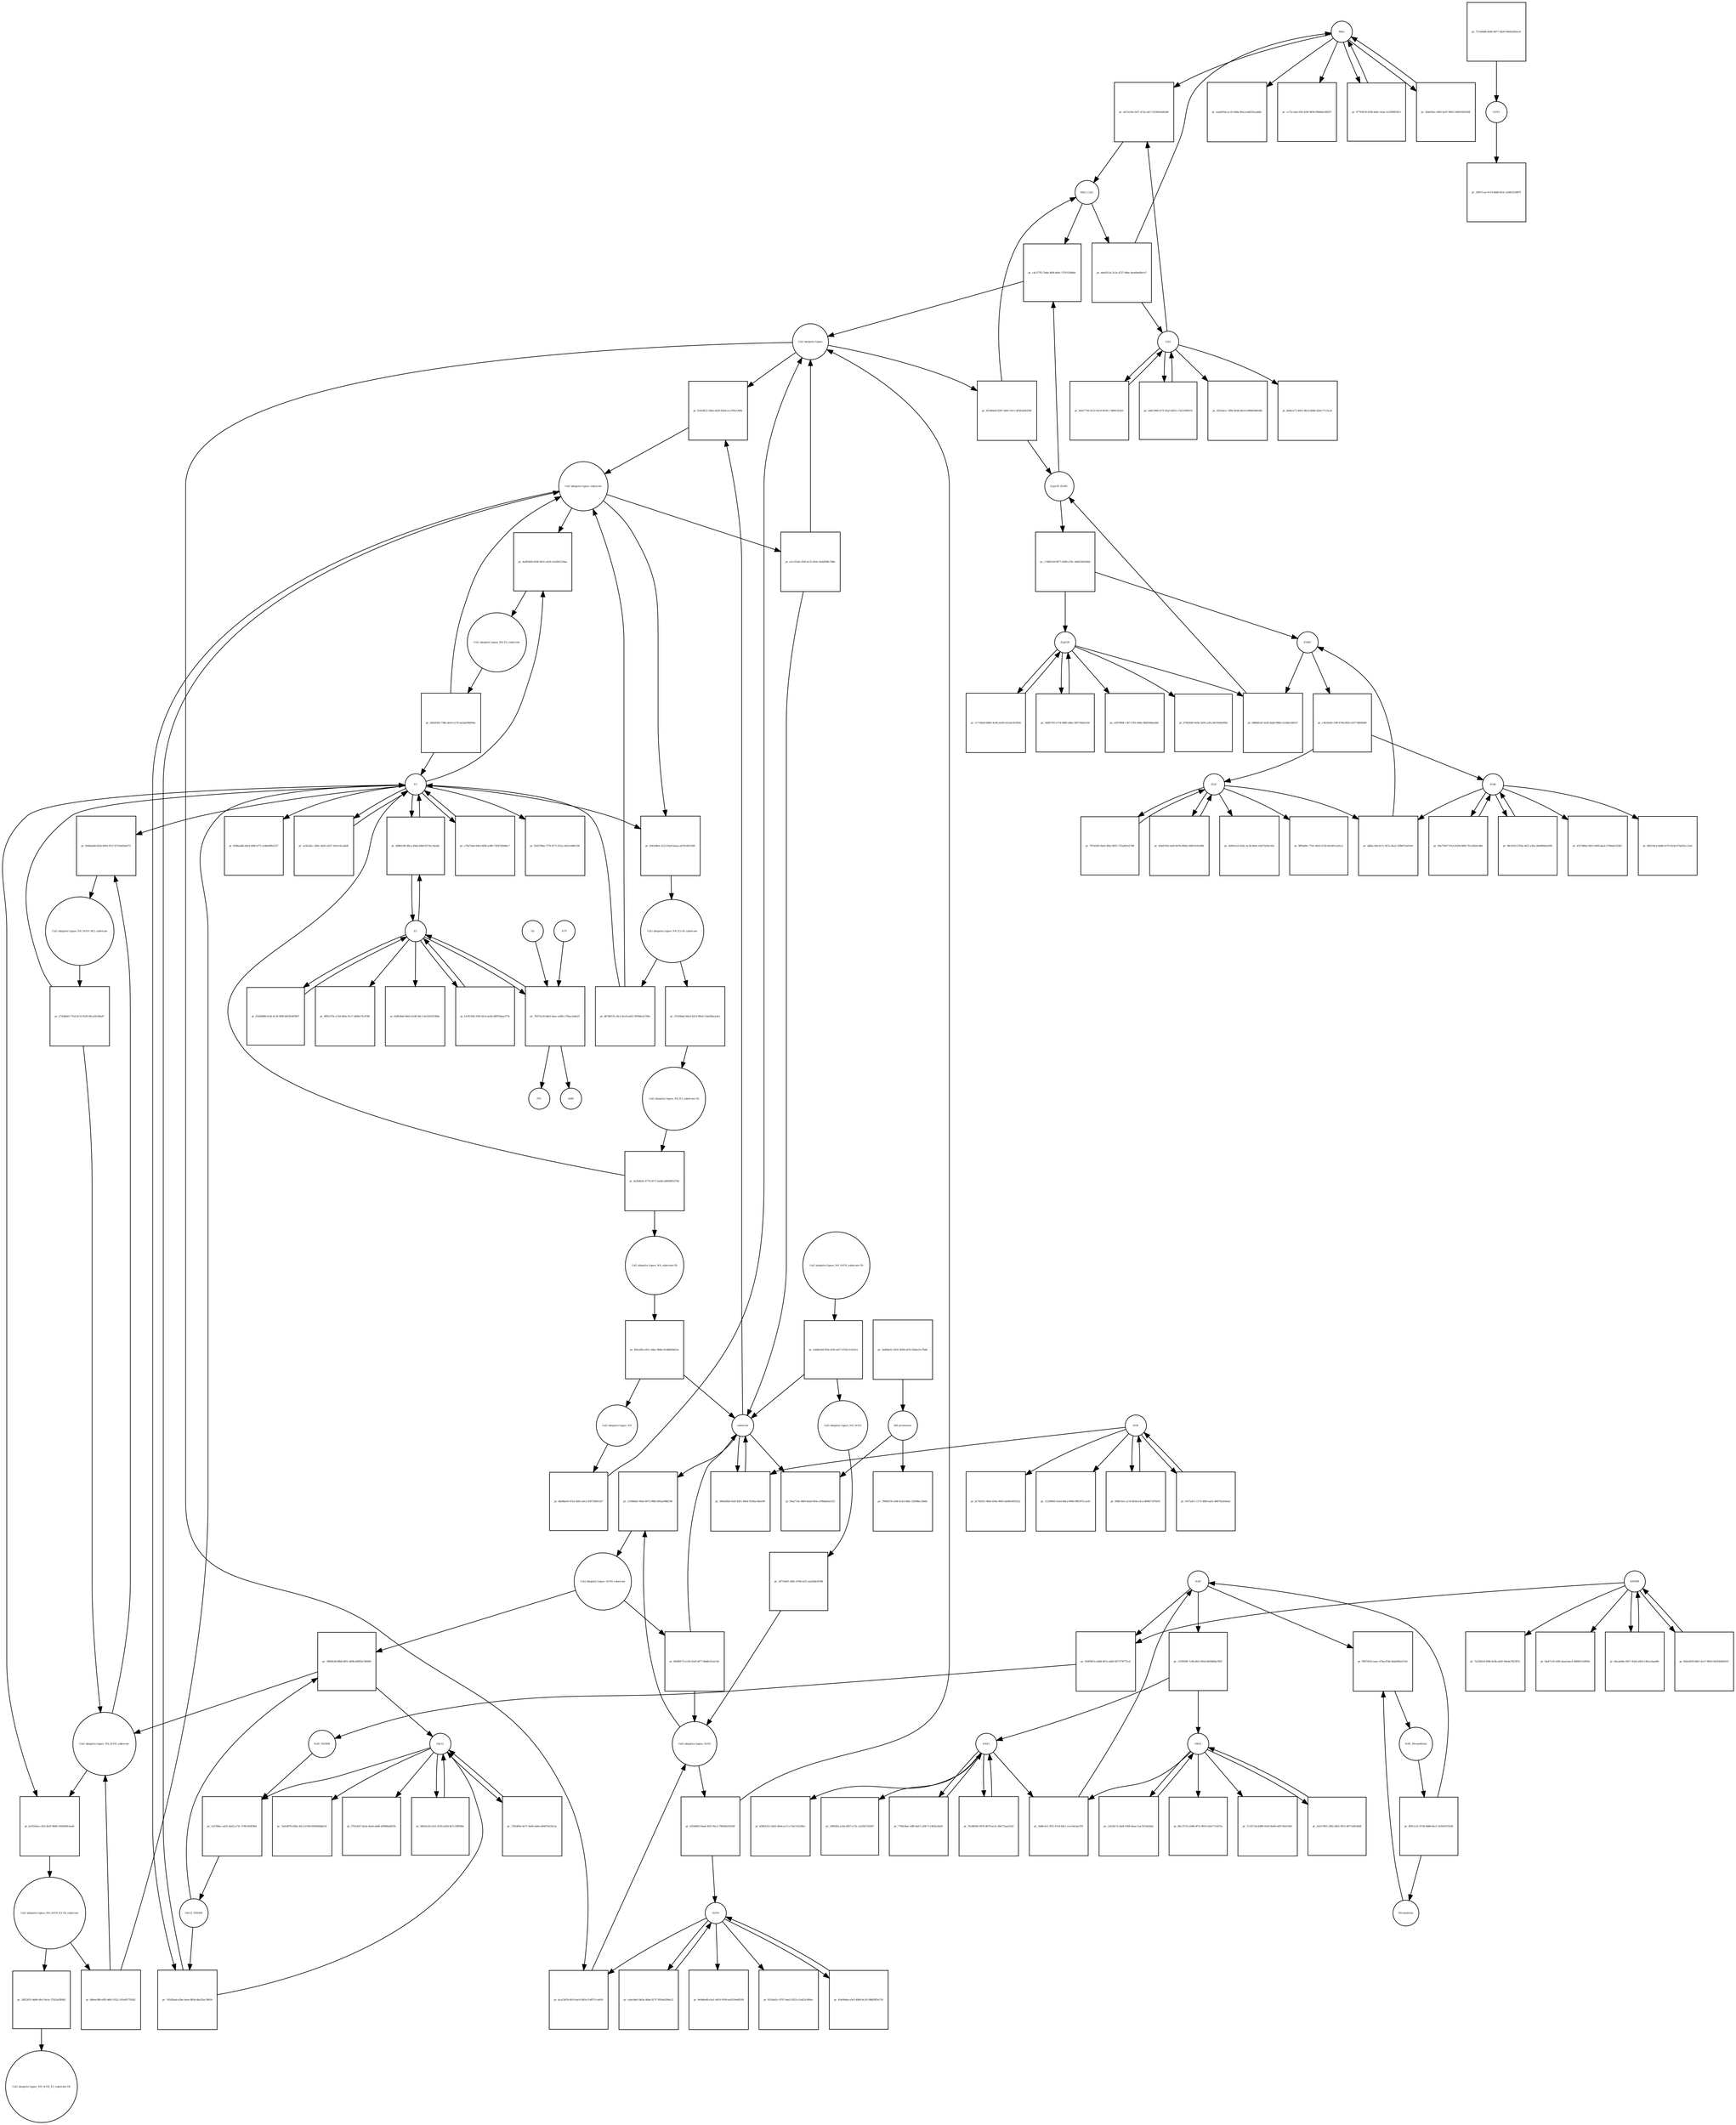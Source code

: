 strict digraph  {
Rbx1 [annotation="", bipartite=0, cls=macromolecule, fontsize=4, label=Rbx1, shape=circle];
"pr_afe7a35d-cb57-472a-a9c7-053403e6b340" [annotation="", bipartite=1, cls=process, fontsize=4, label="pr_afe7a35d-cb57-472a-a9c7-053403e6b340", shape=square];
Cul2 [annotation="", bipartite=0, cls=macromolecule, fontsize=4, label=Cul2, shape=circle];
Rbx1_Cul2 [annotation="", bipartite=0, cls=complex, fontsize=4, label=Rbx1_Cul2, shape=circle];
"Cul2 ubiquitin ligase_N8_Orf10_substrate" [annotation="", bipartite=0, cls=complex, fontsize=4, label="Cul2 ubiquitin ligase_N8_Orf10_substrate", shape=circle];
"pr_4040abd4-f62d-4903-9127-b7334d1bb373" [annotation="", bipartite=1, cls=process, fontsize=4, label="pr_4040abd4-f62d-4903-9127-b7334d1bb373", shape=square];
E2 [annotation="", bipartite=0, cls=macromolecule, fontsize=4, label=E2, shape=circle];
"Cul2 ubiquitin ligase_N8_Orf10_0E2_substrate" [annotation="", bipartite=0, cls=complex, fontsize=4, label="Cul2 ubiquitin ligase_N8_Orf10_0E2_substrate", shape=circle];
"Cul2 ubiquitin ligase_substrate" [annotation="", bipartite=0, cls=complex, fontsize=4, label="Cul2 ubiquitin ligase_substrate", shape=circle];
"pr_4edf5409-0928-4631-a416-cfa2f81239aa" [annotation="", bipartite=1, cls=process, fontsize=4, label="pr_4edf5409-0928-4631-a416-cfa2f81239aa", shape=square];
"Cul2 ubiquitin ligase_N8_E2_substrate" [annotation="", bipartite=0, cls=complex, fontsize=4, label="Cul2 ubiquitin ligase_N8_E2_substrate", shape=circle];
"Cul2 ubiquitin ligase_Orf10" [annotation="", bipartite=0, cls=complex, fontsize=4, label="Cul2 ubiquitin ligase_Orf10", shape=circle];
"pr_c559dbd3-90a6-4972-98fb-d95ae98bf196" [annotation="", bipartite=1, cls=process, fontsize=4, label="pr_c559dbd3-90a6-4972-98fb-d95ae98bf196", shape=square];
substrate [annotation="", bipartite=0, cls=macromolecule, fontsize=4, label=substrate, shape=circle];
"Cul2 ubiquitin ligase_Orf10_substrate" [annotation="", bipartite=0, cls=complex, fontsize=4, label="Cul2 ubiquitin ligase_Orf10_substrate", shape=circle];
"pr_39f49c6b-8fb8-4f01-a89b-b0902e7dd449" [annotation="", bipartite=1, cls=process, fontsize=4, label="pr_39f49c6b-8fb8-4f01-a89b-b0902e7dd449", shape=square];
Ubc12_NEDD8 [annotation="", bipartite=0, cls=complex, fontsize=4, label=Ubc12_NEDD8, shape=circle];
Ubc12 [annotation="", bipartite=0, cls=macromolecule, fontsize=4, label=Ubc12, shape=circle];
"pr_b542df22-349a-4a00-82b4-eca7f0a1309a" [annotation="", bipartite=1, cls=process, fontsize=4, label="pr_b542df22-349a-4a00-82b4-eca7f0a1309a", shape=square];
"Cul2 ubiquitin ligase" [annotation="", bipartite=0, cls=complex, fontsize=4, label="Cul2 ubiquitin ligase", shape=circle];
"pr_7d162bad-e2be-4aee-865d-d6a25ac3961b" [annotation="", bipartite=1, cls=process, fontsize=4, label="pr_7d162bad-e2be-4aee-865d-d6a25ac3961b", shape=square];
EloB [annotation="", bipartite=0, cls=macromolecule, fontsize=4, label=EloB, shape=circle];
"pr_dd8ac30d-d17c-457a-9ea2-5f9b07ee01b4" [annotation="", bipartite=1, cls=process, fontsize=4, label="pr_dd8ac30d-d17c-457a-9ea2-5f9b07ee01b4", shape=square];
EloC [annotation="", bipartite=0, cls=macromolecule, fontsize=4, label=EloC, shape=circle];
EloBC [annotation="", bipartite=0, cls=complex, fontsize=4, label=EloBC, shape=circle];
"pr_6880d1a8-3a28-4abd-906b-e2184a184537" [annotation="", bipartite=1, cls=process, fontsize=4, label="pr_6880d1a8-3a28-4abd-906b-e2184a184537", shape=square];
Zyg11B [annotation="", bipartite=0, cls=macromolecule, fontsize=4, label=Zyg11B, shape=circle];
Zyg11B_EloBC [annotation="", bipartite=0, cls=complex, fontsize=4, label=Zyg11B_EloBC, shape=circle];
"pr_c4c377f2-7bda-40f4-8e9c-17f1f15f66dc" [annotation="", bipartite=1, cls=process, fontsize=4, label="pr_c4c377f2-7bda-40f4-8e9c-17f1f15f66dc", shape=square];
NAE1 [annotation="", bipartite=0, cls=macromolecule, fontsize=4, label=NAE1, shape=circle];
"pr_5d46c4c1-ff51-47e4-b8c1-e1e14e3ae793" [annotation="", bipartite=1, cls=process, fontsize=4, label="pr_5d46c4c1-ff51-47e4-b8c1-e1e14e3ae793", shape=square];
UBA3 [annotation="", bipartite=0, cls=macromolecule, fontsize=4, label=UBA3, shape=circle];
NAE [annotation="", bipartite=0, cls=complex, fontsize=4, label=NAE, shape=circle];
"pr_f9d75652-eaec-47ba-87de-8abe982e37e6" [annotation="", bipartite=1, cls=process, fontsize=4, label="pr_f9d75652-eaec-47ba-87de-8abe982e37e6", shape=square];
Pevonedistat [annotation="", bipartite=0, cls="simple chemical", fontsize=4, label=Pevonedistat, shape=circle];
NAE_Pevonedistat [annotation="", bipartite=0, cls=complex, fontsize=4, label=NAE_Pevonedistat, shape=circle];
NEDD8 [annotation="", bipartite=0, cls=macromolecule, fontsize=4, label=NEDD8, shape=circle];
"pr_02499d7a-a9dd-467a-a8d3-607373f772cd" [annotation="", bipartite=1, cls=process, fontsize=4, label="pr_02499d7a-a9dd-467a-a8d3-607373f772cd", shape=square];
NAE_NEDD8 [annotation="", bipartite=0, cls=complex, fontsize=4, label=NAE_NEDD8, shape=circle];
"pr_dce23b7b-6fc9-4ac8-9b2a-f148711ca810" [annotation="", bipartite=1, cls=process, fontsize=4, label="pr_dce23b7b-6fc9-4ac8-9b2a-f148711ca810", shape=square];
Orf10 [annotation="", bipartite=0, cls=macromolecule, fontsize=4, label=Orf10, shape=circle];
"pr_cb37b6ec-ad31-4e62-a73c-374fc49d59b4" [annotation="", bipartite=1, cls=process, fontsize=4, label="pr_cb37b6ec-ad31-4e62-a73c-374fc49d59b4", shape=square];
"26S-proteasom" [annotation="", bipartite=0, cls=complex, fontsize=4, label="26S-proteasom", shape=circle];
"pr_7994637b-544f-4cb3-9dd1-32694bc35b6e" [annotation="", bipartite=1, cls=process, fontsize=4, label="pr_7994637b-544f-4cb3-9dd1-32694bc35b6e", shape=square];
CSN5 [annotation="", bipartite=0, cls=complex, fontsize=4, label=CSN5, shape=circle];
"pr_28937caa-0119-4bb0-853c-a50923c8df7f" [annotation="", bipartite=1, cls=process, fontsize=4, label="pr_28937caa-0119-4bb0-853c-a50923c8df7f", shape=square];
"pr_d201decc-3f06-4b3b-b0c0-e9906040636b" [annotation="", bipartite=1, cls=process, fontsize=4, label="pr_d201decc-3f06-4b3b-b0c0-e9906040636b", shape=square];
"pr_bfd4ce71-8451-4bcb-bb8b-d24e17115ca5" [annotation="", bipartite=1, cls=process, fontsize=4, label="pr_bfd4ce71-8451-4bcb-bb8b-d24e17115ca5", shape=square];
DUB [annotation="", bipartite=0, cls=macromolecule, fontsize=4, label=DUB, shape=circle];
"pr_bc7b5051-88ef-459a-9083-da9816459222" [annotation="", bipartite=1, cls=process, fontsize=4, label="pr_bc7b5051-88ef-459a-9083-da9816459222", shape=square];
"pr_112940b5-63a4-48a2-9068-99b787ccecfe" [annotation="", bipartite=1, cls=process, fontsize=4, label="pr_112940b5-63a4-48a2-9068-99b787ccecfe", shape=square];
E1 [annotation="", bipartite=0, cls=macromolecule, fontsize=4, label=E1, shape=circle];
"pr_8991275e-a7a9-465a-9c17-b84b17fc47d6" [annotation="", bipartite=1, cls=process, fontsize=4, label="pr_8991275e-a7a9-465a-9c17-b84b17fc47d6", shape=square];
"pr_fb9b38e0-d0e5-4148-9dc3-0e234103380e" [annotation="", bipartite=1, cls=process, fontsize=4, label="pr_fb9b38e0-d0e5-4148-9dc3-0e234103380e", shape=square];
"pr_b202786a-7176-4771-831a-9423c68fe336" [annotation="", bipartite=1, cls=process, fontsize=4, label="pr_b202786a-7176-4771-831a-9423c68fe336", shape=square];
"pr_8586add6-b624-490f-b77c-b38a6f0b1537" [annotation="", bipartite=1, cls=process, fontsize=4, label="pr_8586add6-b624-490f-b77c-b38a6f0b1537", shape=square];
"pr_d357d86a-9453-44f9-8aa4-3796a0c554b7" [annotation="", bipartite=1, cls=process, fontsize=4, label="pr_d357d86a-9453-44f9-8aa4-3796a0c554b7", shape=square];
"pr_bf8104c4-bbdb-4170-923d-074a03cccfad" [annotation="", bipartite=1, cls=process, fontsize=4, label="pr_bf8104c4-bbdb-4170-923d-074a03cccfad", shape=square];
"pr_eb991a10-d2dc-4c3b-bb41-43d71b5bc93e" [annotation="", bipartite=1, cls=process, fontsize=4, label="pr_eb991a10-d2dc-4c3b-bb41-43d71b5bc93e", shape=square];
"pr_8ff9a66c-77dc-4063-b72b-bf1681ced1c2" [annotation="", bipartite=1, cls=process, fontsize=4, label="pr_8ff9a66c-77dc-4063-b72b-bf1681ced1c2", shape=square];
"pr_d30b3351-0e62-46e6-ac11-e7da7c6238ec" [annotation="", bipartite=1, cls=process, fontsize=4, label="pr_d30b3351-0e62-46e6-ac11-e7da7c6238ec", shape=square];
"pr_cff692fa-a10a-4057-a75c-a22f42754397" [annotation="", bipartite=1, cls=process, fontsize=4, label="pr_cff692fa-a10a-4057-a75c-a22f42754397", shape=square];
"pr_7a2282e8-f084-4c6b-a6d1-94e4e782387a" [annotation="", bipartite=1, cls=process, fontsize=4, label="pr_7a2282e8-f084-4c6b-a6d1-94e4e782387a", shape=square];
"pr_64af7c2f-e492-4ead-bec4-9b6967a5995d" [annotation="", bipartite=1, cls=process, fontsize=4, label="pr_64af7c2f-e492-4ead-bec4-9b6967a5995d", shape=square];
"pr_9e9d4ed0-e2e1-4410-9199-ae9129eb9539" [annotation="", bipartite=1, cls=process, fontsize=4, label="pr_9e9d4ed0-e2e1-4410-9199-ae9129eb9539", shape=square];
"pr_8314a61c-9707-4ea5-9523-c1a452c9f4ac" [annotation="", bipartite=1, cls=process, fontsize=4, label="pr_8314a61c-9707-4ea5-9523-c1a452c9f4ac", shape=square];
"pr_eaeb91be-ec32-49da-80a3-a0d225caddfe" [annotation="", bipartite=1, cls=process, fontsize=4, label="pr_eaeb91be-ec32-49da-80a3-a0d225caddfe", shape=square];
"pr_cc72c1dd-c85f-418f-983b-99b9e6c68597" [annotation="", bipartite=1, cls=process, fontsize=4, label="pr_cc72c1dd-c85f-418f-983b-99b9e6c68597", shape=square];
"pr_86c13751-e086-4f7e-9910-5efa77cfd75e" [annotation="", bipartite=1, cls=process, fontsize=4, label="pr_86c13751-e086-4f7e-9910-5efa77cfd75e", shape=square];
"pr_7c14712b-bd90-43e9-8e99-ef9176e419d1" [annotation="", bipartite=1, cls=process, fontsize=4, label="pr_7c14712b-bd90-43e9-8e99-ef9176e419d1", shape=square];
"pr_7a6cd07b-056a-4413-b7d4-6943b9ddaf1d" [annotation="", bipartite=1, cls=process, fontsize=4, label="pr_7a6cd07b-056a-4413-b7d4-6943b9ddaf1d", shape=square];
"pr_f763cb97-6a5a-4ee4-abd6-af9966ab81fb" [annotation="", bipartite=1, cls=process, fontsize=4, label="pr_f763cb97-6a5a-4ee4-abd6-af9966ab81fb", shape=square];
"pr_e30799df-c367-47fe-b06a-46b056bea64c" [annotation="", bipartite=1, cls=process, fontsize=4, label="pr_e30799df-c367-47fe-b06a-46b056bea64c", shape=square];
"pr_076f2045-6e9a-4205-a3fa-8410456ef9fa" [annotation="", bipartite=1, cls=process, fontsize=4, label="pr_076f2045-6e9a-4205-a3fa-8410456ef9fa", shape=square];
"pr_f9aa71dc-80f0-4ea8-892e-d78bde0ae533" [annotation="", bipartite=1, cls=process, fontsize=4, label="pr_f9aa71dc-80f0-4ea8-892e-d78bde0ae533", shape=square];
"Cul2 ubiquitin ligase_N8_Orf10_E2-Ub_substrate" [annotation="", bipartite=0, cls=complex, fontsize=4, label="Cul2 ubiquitin ligase_N8_Orf10_E2-Ub_substrate", shape=circle];
"pr_6d0ee588-ef85-4d01-9322-105a93776282" [annotation="", bipartite=1, cls=process, fontsize=4, label="pr_6d0ee588-ef85-4d01-9322-105a93776282", shape=square];
"Cul2 ubiquitin ligase_N8_E2-Ub_substrate" [annotation="", bipartite=0, cls=complex, fontsize=4, label="Cul2 ubiquitin ligase_N8_E2-Ub_substrate", shape=circle];
"pr_db748135-c8c2-4ec8-ae62-3959de2a790e" [annotation="", bipartite=1, cls=process, fontsize=4, label="pr_db748135-c8c2-4ec8-ae62-3959de2a790e", shape=square];
"pr_589a83b8-63ef-4d51-98e4-9336ac6bee96" [annotation="", bipartite=1, cls=process, fontsize=4, label="pr_589a83b8-63ef-4d51-98e4-9336ac6bee96", shape=square];
"pr_dae0513a-3c2a-4727-94bc-dea69a69a1e7" [annotation="", bipartite=1, cls=process, fontsize=4, label="pr_dae0513a-3c2a-4727-94bc-dea69a69a1e7", shape=square];
"pr_2743b4d3-77a4-4133-9226-96ca5fc84ad7" [annotation="", bipartite=1, cls=process, fontsize=4, label="pr_2743b4d3-77a4-4133-9226-96ca5fc84ad7", shape=square];
"pr_5f62d362-738a-4ee0-a176-ab3ab396094a" [annotation="", bipartite=1, cls=process, fontsize=4, label="pr_5f62d362-738a-4ee0-a176-ab3ab396094a", shape=square];
"Cul2 ubiquitin ligase_N8_E2_substrate-Ub" [annotation="", bipartite=0, cls=complex, fontsize=4, label="Cul2 ubiquitin ligase_N8_E2_substrate-Ub", shape=circle];
"pr_da3b4b3e-4776-4571-bedb-a49649f5576d" [annotation="", bipartite=1, cls=process, fontsize=4, label="pr_da3b4b3e-4776-4571-bedb-a49649f5576d", shape=square];
"Cul2 ubiquitin ligase_N8_substrate-Ub" [annotation="", bipartite=0, cls=complex, fontsize=4, label="Cul2 ubiquitin ligase_N8_substrate-Ub", shape=circle];
"pr_051864a8-8287-4d41-93c1-d0363e86336f" [annotation="", bipartite=1, cls=process, fontsize=4, label="pr_051864a8-8287-4d41-93c1-d0363e86336f", shape=square];
"Cul2 ubiquitin ligase_N8" [annotation="", bipartite=0, cls=complex, fontsize=4, label="Cul2 ubiquitin ligase_N8", shape=circle];
"pr_dbd4be45-87a5-4bf3-a4ca-85f720fd11b7" [annotation="", bipartite=1, cls=process, fontsize=4, label="pr_dbd4be45-87a5-4bf3-a4ca-85f720fd11b7", shape=square];
"pr_6354df93-9ae6-45f3-9ec2-79d5062543d9" [annotation="", bipartite=1, cls=process, fontsize=4, label="pr_6354df93-9ae6-45f3-9ec2-79d5062543d9", shape=square];
"Cul2 ubiquitin ligase_N8_Orf10" [annotation="", bipartite=0, cls=complex, fontsize=4, label="Cul2 ubiquitin ligase_N8_Orf10", shape=circle];
"pr_18714e81-266c-47d4-af21-ea2efda1f59d" [annotation="", bipartite=1, cls=process, fontsize=4, label="pr_18714e81-266c-47d4-af21-ea2efda1f59d", shape=square];
"pr_8eb89175-e156-41d5-bf77-4bd0c61ea7eb" [annotation="", bipartite=1, cls=process, fontsize=4, label="pr_8eb89175-e156-41d5-bf77-4bd0c61ea7eb", shape=square];
"Cul2 ubiquitin ligase_N8_Orf10_substrate-Ub" [annotation="", bipartite=0, cls=complex, fontsize=4, label="Cul2 ubiquitin ligase_N8_Orf10_substrate-Ub", shape=circle];
"pr_e3d4e1bd-95fa-41f0-a417-0702c1cfe5c4" [annotation="", bipartite=1, cls=process, fontsize=4, label="pr_e3d4e1bd-95fa-41f0-a417-0702c1cfe5c4", shape=square];
"pr_e2c153ab-283f-4c21-810c-9ed2698c76bb" [annotation="", bipartite=1, cls=process, fontsize=4, label="pr_e2c153ab-283f-4c21-810c-9ed2698c76bb", shape=square];
"pr_ffdce85e-e91c-4dac-9b8e-0c4d802bfa2a" [annotation="", bipartite=1, cls=process, fontsize=4, label="pr_ffdce85e-e91c-4dac-9b8e-0c4d802bfa2a", shape=square];
"pr_c3610a9a-cf9f-479d-802e-ef577d8304d9" [annotation="", bipartite=1, cls=process, fontsize=4, label="pr_c3610a9a-cf9f-479d-802e-ef577d8304d9", shape=square];
"pr_c7d0b7a9-0877-4389-a78c-3dd923d1b94d" [annotation="", bipartite=1, cls=process, fontsize=4, label="pr_c7d0b7a9-0877-4389-a78c-3dd923d1b94d", shape=square];
"pr_cf339306-7c8b-4fe5-9fed-b836d04e7b01" [annotation="", bipartite=1, cls=process, fontsize=4, label="pr_cf339306-7c8b-4fe5-9fed-b836d04e7b01", shape=square];
"pr_4f45113c-973d-4d8d-8ec5-5ef5410741fb" [annotation="", bipartite=1, cls=process, fontsize=4, label="pr_4f45113c-973d-4d8d-8ec5-5ef5410741fb", shape=square];
"pr_5ad04e01-2431-45b9-a07e-f26ee21c7b4d" [annotation="", bipartite=1, cls=process, fontsize=4, label="pr_5ad04e01-2431-45b9-a07e-f26ee21c7b4d", shape=square];
"pr_727a6bdb-8e6b-4077-b426-94e9a42facef" [annotation="", bipartite=1, cls=process, fontsize=4, label="pr_727a6bdb-8e6b-4077-b426-94e9a42facef", shape=square];
"pr_46417730-9c52-45c9-8169-c7df0fc921b1" [annotation="", bipartite=1, cls=process, fontsize=4, label="pr_46417730-9c52-45c9-8169-c7df0fc921b1", shape=square];
"pr_088fc0e1-a118-463d-a5ca-889617d79e91" [annotation="", bipartite=1, cls=process, fontsize=4, label="pr_088fc0e1-a118-463d-a5ca-889617d79e91", shape=square];
"pr_b13f1204-356f-42c6-ae82-d987b4aa277b" [annotation="", bipartite=1, cls=process, fontsize=4, label="pr_b13f1204-356f-42c6-ae82-d987b4aa277b", shape=square];
"pr_ac6e5dcc-2b6c-4a85-a927-3e01c8ceda8f" [annotation="", bipartite=1, cls=process, fontsize=4, label="pr_ac6e5dcc-2b6c-4a85-a927-3e01c8ceda8f", shape=square];
"pr_09a75907-93c4-4294-880f-7fce5826c484" [annotation="", bipartite=1, cls=process, fontsize=4, label="pr_09a75907-93c4-4294-880f-7fce5826c484", shape=square];
"pr_787b16f5-8af4-4fb2-9655-735a49cb1788" [annotation="", bipartite=1, cls=process, fontsize=4, label="pr_787b16f5-8af4-4fb2-9655-735a49cb1788", shape=square];
"pr_77b029ae-1df6-4a67-a30f-7c1493a14a9c" [annotation="", bipartite=1, cls=process, fontsize=4, label="pr_77b029ae-1df6-4a67-a30f-7c1493a14a9c", shape=square];
"pr_64cab40e-4917-43e6-a816-14fcecbaa9fe" [annotation="", bipartite=1, cls=process, fontsize=4, label="pr_64cab40e-4917-43e6-a816-14fcecbaa9fe", shape=square];
"pr_43a99a6e-a5e5-4064-8c20-58b83ff5a716" [annotation="", bipartite=1, cls=process, fontsize=4, label="pr_43a99a6e-a5e5-4064-8c20-58b83ff5a716", shape=square];
"pr_47763678-419b-4d4c-9cbe-2cf2f96f5453" [annotation="", bipartite=1, cls=process, fontsize=4, label="pr_47763678-419b-4d4c-9cbe-2cf2f96f5453", shape=square];
"pr_43c57063-1982-4d51-9f15-4877a00cfbdf" [annotation="", bipartite=1, cls=process, fontsize=4, label="pr_43c57063-1982-4d51-9f15-4877a00cfbdf", shape=square];
"pr_06fe0c20-cfe2-4319-a03d-9e7c33fffd6e" [annotation="", bipartite=1, cls=process, fontsize=4, label="pr_06fe0c20-cfe2-4319-a03d-9e7c33fffd6e", shape=square];
"pr_117140e8-8865-4c06-ae94-e01a6c9c9264" [annotation="", bipartite=1, cls=process, fontsize=4, label="pr_117140e8-8865-4c06-ae94-e01a6c9c9264", shape=square];
"pr_ed61396f-b17f-45a3-b852-c7af21f6007d" [annotation="", bipartite=1, cls=process, fontsize=4, label="pr_ed61396f-b17f-45a3-b852-c7af21f6007d", shape=square];
"pr_91f7ad11-1175-4fb0-aa91-d0679a3e0eed" [annotation="", bipartite=1, cls=process, fontsize=4, label="pr_91f7ad11-1175-4fb0-aa91-d0679a3e0eed", shape=square];
"pr_032b8986-fe34-4c30-949f-b6f3fe9f3907" [annotation="", bipartite=1, cls=process, fontsize=4, label="pr_032b8986-fe34-4c30-949f-b6f3fe9f3907", shape=square];
"pr_c76a74a4-60b3-4f48-a388-7184743b8dc7" [annotation="", bipartite=1, cls=process, fontsize=4, label="pr_c76a74a4-60b3-4f48-a388-7184743b8dc7", shape=square];
"pr_08c910c5-f93a-4ef1-a30a-3b49960a4309" [annotation="", bipartite=1, cls=process, fontsize=4, label="pr_08c910c5-f93a-4ef1-a30a-3b49960a4309", shape=square];
"pr_45bd7443-4af9-4d78-966d-c86019c81d96" [annotation="", bipartite=1, cls=process, fontsize=4, label="pr_45bd7443-4af9-4d78-966d-c86019c81d96", shape=square];
"pr_76c885d0-047b-4b79-ac5c-48e77aae31b3" [annotation="", bipartite=1, cls=process, fontsize=4, label="pr_76c885d0-047b-4b79-ac5c-48e77aae31b3", shape=square];
"pr_fd2e0429-0bb7-4ce7-96e9-043f5bd04303" [annotation="", bipartite=1, cls=process, fontsize=4, label="pr_fd2e0429-0bb7-4ce7-96e9-043f5bd04303", shape=square];
"pr_cabc0da5-6d3a-40da-817f-7693e6294e22" [annotation="", bipartite=1, cls=process, fontsize=4, label="pr_cabc0da5-6d3a-40da-817f-7693e6294e22", shape=square];
"pr_264e95ec-f445-4e07-8093-34b91602056f" [annotation="", bipartite=1, cls=process, fontsize=4, label="pr_264e95ec-f445-4e07-8093-34b91602056f", shape=square];
"pr_cd236c7e-4abf-4396-8eae-1ea7d7eb5dab" [annotation="", bipartite=1, cls=process, fontsize=4, label="pr_cd236c7e-4abf-4396-8eae-1ea7d7eb5dab", shape=square];
"pr_72454f4e-6e71-4e60-ab6e-d04479a18c2a" [annotation="", bipartite=1, cls=process, fontsize=4, label="pr_72454f4e-6e71-4e60-ab6e-d04479a18c2a", shape=square];
"pr_544f5702-a714-48f8-a6ba-26f719d3e55d" [annotation="", bipartite=1, cls=process, fontsize=4, label="pr_544f5702-a714-48f8-a6ba-26f719d3e55d", shape=square];
"pr_70371a16-b8e3-4aec-ad56-c7f6ac2a8a25" [annotation="", bipartite=1, cls=process, fontsize=4, label="pr_70371a16-b8e3-4aec-ad56-c7f6ac2a8a25", shape=square];
Ub [annotation="", bipartite=0, cls="simple chemical", fontsize=4, label=Ub, shape=circle];
ATP [annotation="", bipartite=0, cls="simple chemical", fontsize=4, label=ATP, shape=circle];
AMP [annotation="", bipartite=0, cls="simple chemical", fontsize=4, label=AMP, shape=circle];
PPi [annotation="", bipartite=0, cls="simple chemical", fontsize=4, label=PPi, shape=circle];
"pr_d980218f-d8ca-49ab-84bf-ff374cc4a44c" [annotation="", bipartite=1, cls=process, fontsize=4, label="pr_d980218f-d8ca-49ab-84bf-ff374cc4a44c", shape=square];
"pr_bc9520ea-cd22-4ef5-9b00-19d3406cbe44" [annotation="", bipartite=1, cls=process, fontsize=4, label="pr_bc9520ea-cd22-4ef5-9b00-19d3406cbe44", shape=square];
"pr_b563d8e4-3213-45e9-baae-ab79c40553f8" [annotation="", bipartite=1, cls=process, fontsize=4, label="pr_b563d8e4-3213-45e9-baae-ab79c40553f8", shape=square];
"pr_37e92ba6-66a3-42c5-89ed-15ab28aea3a1" [annotation="", bipartite=1, cls=process, fontsize=4, label="pr_37e92ba6-66a3-42c5-89ed-15ab28aea3a1", shape=square];
"pr_2df23031-dd44-4fe2-9a1a-37b25a5ff842" [annotation="", bipartite=1, cls=process, fontsize=4, label="pr_2df23031-dd44-4fe2-9a1a-37b25a5ff842", shape=square];
"Cul2 ubiquitin ligase_N8_Orf10_E2_substrate-Ub" [annotation="", bipartite=0, cls=complex, fontsize=4, label="Cul2 ubiquitin ligase_N8_Orf10_E2_substrate-Ub", shape=circle];
Rbx1 -> "pr_afe7a35d-cb57-472a-a9c7-053403e6b340"  [annotation="", interaction_type=consumption];
Rbx1 -> "pr_eaeb91be-ec32-49da-80a3-a0d225caddfe"  [annotation="", interaction_type=consumption];
Rbx1 -> "pr_cc72c1dd-c85f-418f-983b-99b9e6c68597"  [annotation="", interaction_type=consumption];
Rbx1 -> "pr_47763678-419b-4d4c-9cbe-2cf2f96f5453"  [annotation="", interaction_type=consumption];
Rbx1 -> "pr_264e95ec-f445-4e07-8093-34b91602056f"  [annotation="", interaction_type=consumption];
"pr_afe7a35d-cb57-472a-a9c7-053403e6b340" -> Rbx1_Cul2  [annotation="", interaction_type=production];
Cul2 -> "pr_afe7a35d-cb57-472a-a9c7-053403e6b340"  [annotation="", interaction_type=consumption];
Cul2 -> "pr_d201decc-3f06-4b3b-b0c0-e9906040636b"  [annotation="", interaction_type=consumption];
Cul2 -> "pr_bfd4ce71-8451-4bcb-bb8b-d24e17115ca5"  [annotation="", interaction_type=consumption];
Cul2 -> "pr_46417730-9c52-45c9-8169-c7df0fc921b1"  [annotation="", interaction_type=consumption];
Cul2 -> "pr_ed61396f-b17f-45a3-b852-c7af21f6007d"  [annotation="", interaction_type=consumption];
Rbx1_Cul2 -> "pr_c4c377f2-7bda-40f4-8e9c-17f1f15f66dc"  [annotation="", interaction_type=consumption];
Rbx1_Cul2 -> "pr_dae0513a-3c2a-4727-94bc-dea69a69a1e7"  [annotation="", interaction_type=consumption];
"Cul2 ubiquitin ligase_N8_Orf10_substrate" -> "pr_4040abd4-f62d-4903-9127-b7334d1bb373"  [annotation="", interaction_type=consumption];
"Cul2 ubiquitin ligase_N8_Orf10_substrate" -> "pr_bc9520ea-cd22-4ef5-9b00-19d3406cbe44"  [annotation="", interaction_type=consumption];
"pr_4040abd4-f62d-4903-9127-b7334d1bb373" -> "Cul2 ubiquitin ligase_N8_Orf10_0E2_substrate"  [annotation="", interaction_type=production];
E2 -> "pr_4040abd4-f62d-4903-9127-b7334d1bb373"  [annotation="", interaction_type=consumption];
E2 -> "pr_4edf5409-0928-4631-a416-cfa2f81239aa"  [annotation="", interaction_type=consumption];
E2 -> "pr_b202786a-7176-4771-831a-9423c68fe336"  [annotation="", interaction_type=consumption];
E2 -> "pr_8586add6-b624-490f-b77c-b38a6f0b1537"  [annotation="", interaction_type=consumption];
E2 -> "pr_ac6e5dcc-2b6c-4a85-a927-3e01c8ceda8f"  [annotation="", interaction_type=consumption];
E2 -> "pr_c76a74a4-60b3-4f48-a388-7184743b8dc7"  [annotation="", interaction_type=consumption];
E2 -> "pr_d980218f-d8ca-49ab-84bf-ff374cc4a44c"  [annotation="", interaction_type=consumption];
E2 -> "pr_bc9520ea-cd22-4ef5-9b00-19d3406cbe44"  [annotation="", interaction_type=consumption];
E2 -> "pr_b563d8e4-3213-45e9-baae-ab79c40553f8"  [annotation="", interaction_type=consumption];
"Cul2 ubiquitin ligase_N8_Orf10_0E2_substrate" -> "pr_2743b4d3-77a4-4133-9226-96ca5fc84ad7"  [annotation="", interaction_type=consumption];
"Cul2 ubiquitin ligase_substrate" -> "pr_4edf5409-0928-4631-a416-cfa2f81239aa"  [annotation="", interaction_type=consumption];
"Cul2 ubiquitin ligase_substrate" -> "pr_7d162bad-e2be-4aee-865d-d6a25ac3961b"  [annotation="", interaction_type=consumption];
"Cul2 ubiquitin ligase_substrate" -> "pr_e2c153ab-283f-4c21-810c-9ed2698c76bb"  [annotation="", interaction_type=consumption];
"Cul2 ubiquitin ligase_substrate" -> "pr_b563d8e4-3213-45e9-baae-ab79c40553f8"  [annotation="", interaction_type=consumption];
"pr_4edf5409-0928-4631-a416-cfa2f81239aa" -> "Cul2 ubiquitin ligase_N8_E2_substrate"  [annotation="", interaction_type=production];
"Cul2 ubiquitin ligase_N8_E2_substrate" -> "pr_5f62d362-738a-4ee0-a176-ab3ab396094a"  [annotation="", interaction_type=consumption];
"Cul2 ubiquitin ligase_Orf10" -> "pr_c559dbd3-90a6-4972-98fb-d95ae98bf196"  [annotation="", interaction_type=consumption];
"Cul2 ubiquitin ligase_Orf10" -> "pr_6354df93-9ae6-45f3-9ec2-79d5062543d9"  [annotation="", interaction_type=consumption];
"pr_c559dbd3-90a6-4972-98fb-d95ae98bf196" -> "Cul2 ubiquitin ligase_Orf10_substrate"  [annotation="", interaction_type=production];
substrate -> "pr_c559dbd3-90a6-4972-98fb-d95ae98bf196"  [annotation="", interaction_type=consumption];
substrate -> "pr_b542df22-349a-4a00-82b4-eca7f0a1309a"  [annotation="", interaction_type=consumption];
substrate -> "pr_f9aa71dc-80f0-4ea8-892e-d78bde0ae533"  [annotation="", interaction_type=consumption];
substrate -> "pr_589a83b8-63ef-4d51-98e4-9336ac6bee96"  [annotation="", interaction_type=consumption];
"Cul2 ubiquitin ligase_Orf10_substrate" -> "pr_39f49c6b-8fb8-4f01-a89b-b0902e7dd449"  [annotation="", interaction_type=consumption];
"Cul2 ubiquitin ligase_Orf10_substrate" -> "pr_8eb89175-e156-41d5-bf77-4bd0c61ea7eb"  [annotation="", interaction_type=consumption];
"pr_39f49c6b-8fb8-4f01-a89b-b0902e7dd449" -> "Cul2 ubiquitin ligase_N8_Orf10_substrate"  [annotation="", interaction_type=production];
"pr_39f49c6b-8fb8-4f01-a89b-b0902e7dd449" -> Ubc12  [annotation="", interaction_type=production];
Ubc12_NEDD8 -> "pr_39f49c6b-8fb8-4f01-a89b-b0902e7dd449"  [annotation="", interaction_type=consumption];
Ubc12_NEDD8 -> "pr_7d162bad-e2be-4aee-865d-d6a25ac3961b"  [annotation="", interaction_type=consumption];
Ubc12 -> "pr_cb37b6ec-ad31-4e62-a73c-374fc49d59b4"  [annotation="", interaction_type=consumption];
Ubc12 -> "pr_7a6cd07b-056a-4413-b7d4-6943b9ddaf1d"  [annotation="", interaction_type=consumption];
Ubc12 -> "pr_f763cb97-6a5a-4ee4-abd6-af9966ab81fb"  [annotation="", interaction_type=consumption];
Ubc12 -> "pr_06fe0c20-cfe2-4319-a03d-9e7c33fffd6e"  [annotation="", interaction_type=consumption];
Ubc12 -> "pr_72454f4e-6e71-4e60-ab6e-d04479a18c2a"  [annotation="", interaction_type=consumption];
"pr_b542df22-349a-4a00-82b4-eca7f0a1309a" -> "Cul2 ubiquitin ligase_substrate"  [annotation="", interaction_type=production];
"Cul2 ubiquitin ligase" -> "pr_b542df22-349a-4a00-82b4-eca7f0a1309a"  [annotation="", interaction_type=consumption];
"Cul2 ubiquitin ligase" -> "pr_dce23b7b-6fc9-4ac8-9b2a-f148711ca810"  [annotation="", interaction_type=consumption];
"Cul2 ubiquitin ligase" -> "pr_051864a8-8287-4d41-93c1-d0363e86336f"  [annotation="", interaction_type=consumption];
"pr_7d162bad-e2be-4aee-865d-d6a25ac3961b" -> "Cul2 ubiquitin ligase_substrate"  [annotation="", interaction_type=production];
"pr_7d162bad-e2be-4aee-865d-d6a25ac3961b" -> Ubc12  [annotation="", interaction_type=production];
EloB -> "pr_dd8ac30d-d17c-457a-9ea2-5f9b07ee01b4"  [annotation="", interaction_type=consumption];
EloB -> "pr_d357d86a-9453-44f9-8aa4-3796a0c554b7"  [annotation="", interaction_type=consumption];
EloB -> "pr_bf8104c4-bbdb-4170-923d-074a03cccfad"  [annotation="", interaction_type=consumption];
EloB -> "pr_09a75907-93c4-4294-880f-7fce5826c484"  [annotation="", interaction_type=consumption];
EloB -> "pr_08c910c5-f93a-4ef1-a30a-3b49960a4309"  [annotation="", interaction_type=consumption];
"pr_dd8ac30d-d17c-457a-9ea2-5f9b07ee01b4" -> EloBC  [annotation="", interaction_type=production];
EloC -> "pr_dd8ac30d-d17c-457a-9ea2-5f9b07ee01b4"  [annotation="", interaction_type=consumption];
EloC -> "pr_eb991a10-d2dc-4c3b-bb41-43d71b5bc93e"  [annotation="", interaction_type=consumption];
EloC -> "pr_8ff9a66c-77dc-4063-b72b-bf1681ced1c2"  [annotation="", interaction_type=consumption];
EloC -> "pr_787b16f5-8af4-4fb2-9655-735a49cb1788"  [annotation="", interaction_type=consumption];
EloC -> "pr_45bd7443-4af9-4d78-966d-c86019c81d96"  [annotation="", interaction_type=consumption];
EloBC -> "pr_6880d1a8-3a28-4abd-906b-e2184a184537"  [annotation="", interaction_type=consumption];
EloBC -> "pr_c3610a9a-cf9f-479d-802e-ef577d8304d9"  [annotation="", interaction_type=consumption];
"pr_6880d1a8-3a28-4abd-906b-e2184a184537" -> Zyg11B_EloBC  [annotation="", interaction_type=production];
Zyg11B -> "pr_6880d1a8-3a28-4abd-906b-e2184a184537"  [annotation="", interaction_type=consumption];
Zyg11B -> "pr_e30799df-c367-47fe-b06a-46b056bea64c"  [annotation="", interaction_type=consumption];
Zyg11B -> "pr_076f2045-6e9a-4205-a3fa-8410456ef9fa"  [annotation="", interaction_type=consumption];
Zyg11B -> "pr_117140e8-8865-4c06-ae94-e01a6c9c9264"  [annotation="", interaction_type=consumption];
Zyg11B -> "pr_544f5702-a714-48f8-a6ba-26f719d3e55d"  [annotation="", interaction_type=consumption];
Zyg11B_EloBC -> "pr_c4c377f2-7bda-40f4-8e9c-17f1f15f66dc"  [annotation="", interaction_type=consumption];
Zyg11B_EloBC -> "pr_c7d0b7a9-0877-4389-a78c-3dd923d1b94d"  [annotation="", interaction_type=consumption];
"pr_c4c377f2-7bda-40f4-8e9c-17f1f15f66dc" -> "Cul2 ubiquitin ligase"  [annotation="", interaction_type=production];
NAE1 -> "pr_5d46c4c1-ff51-47e4-b8c1-e1e14e3ae793"  [annotation="", interaction_type=consumption];
NAE1 -> "pr_d30b3351-0e62-46e6-ac11-e7da7c6238ec"  [annotation="", interaction_type=consumption];
NAE1 -> "pr_cff692fa-a10a-4057-a75c-a22f42754397"  [annotation="", interaction_type=consumption];
NAE1 -> "pr_77b029ae-1df6-4a67-a30f-7c1493a14a9c"  [annotation="", interaction_type=consumption];
NAE1 -> "pr_76c885d0-047b-4b79-ac5c-48e77aae31b3"  [annotation="", interaction_type=consumption];
"pr_5d46c4c1-ff51-47e4-b8c1-e1e14e3ae793" -> NAE  [annotation="", interaction_type=production];
UBA3 -> "pr_5d46c4c1-ff51-47e4-b8c1-e1e14e3ae793"  [annotation="", interaction_type=consumption];
UBA3 -> "pr_86c13751-e086-4f7e-9910-5efa77cfd75e"  [annotation="", interaction_type=consumption];
UBA3 -> "pr_7c14712b-bd90-43e9-8e99-ef9176e419d1"  [annotation="", interaction_type=consumption];
UBA3 -> "pr_43c57063-1982-4d51-9f15-4877a00cfbdf"  [annotation="", interaction_type=consumption];
UBA3 -> "pr_cd236c7e-4abf-4396-8eae-1ea7d7eb5dab"  [annotation="", interaction_type=consumption];
NAE -> "pr_f9d75652-eaec-47ba-87de-8abe982e37e6"  [annotation="", interaction_type=consumption];
NAE -> "pr_02499d7a-a9dd-467a-a8d3-607373f772cd"  [annotation="", interaction_type=consumption];
NAE -> "pr_cf339306-7c8b-4fe5-9fed-b836d04e7b01"  [annotation="", interaction_type=consumption];
"pr_f9d75652-eaec-47ba-87de-8abe982e37e6" -> NAE_Pevonedistat  [annotation="", interaction_type=production];
Pevonedistat -> "pr_f9d75652-eaec-47ba-87de-8abe982e37e6"  [annotation="", interaction_type=consumption];
NAE_Pevonedistat -> "pr_4f45113c-973d-4d8d-8ec5-5ef5410741fb"  [annotation="", interaction_type=consumption];
NEDD8 -> "pr_02499d7a-a9dd-467a-a8d3-607373f772cd"  [annotation="", interaction_type=consumption];
NEDD8 -> "pr_7a2282e8-f084-4c6b-a6d1-94e4e782387a"  [annotation="", interaction_type=consumption];
NEDD8 -> "pr_64af7c2f-e492-4ead-bec4-9b6967a5995d"  [annotation="", interaction_type=consumption];
NEDD8 -> "pr_64cab40e-4917-43e6-a816-14fcecbaa9fe"  [annotation="", interaction_type=consumption];
NEDD8 -> "pr_fd2e0429-0bb7-4ce7-96e9-043f5bd04303"  [annotation="", interaction_type=consumption];
"pr_02499d7a-a9dd-467a-a8d3-607373f772cd" -> NAE_NEDD8  [annotation="", interaction_type=production];
NAE_NEDD8 -> "pr_cb37b6ec-ad31-4e62-a73c-374fc49d59b4"  [annotation="", interaction_type=consumption];
"pr_dce23b7b-6fc9-4ac8-9b2a-f148711ca810" -> "Cul2 ubiquitin ligase_Orf10"  [annotation="", interaction_type=production];
Orf10 -> "pr_dce23b7b-6fc9-4ac8-9b2a-f148711ca810"  [annotation="", interaction_type=consumption];
Orf10 -> "pr_9e9d4ed0-e2e1-4410-9199-ae9129eb9539"  [annotation="", interaction_type=consumption];
Orf10 -> "pr_8314a61c-9707-4ea5-9523-c1a452c9f4ac"  [annotation="", interaction_type=consumption];
Orf10 -> "pr_43a99a6e-a5e5-4064-8c20-58b83ff5a716"  [annotation="", interaction_type=consumption];
Orf10 -> "pr_cabc0da5-6d3a-40da-817f-7693e6294e22"  [annotation="", interaction_type=consumption];
"pr_cb37b6ec-ad31-4e62-a73c-374fc49d59b4" -> Ubc12_NEDD8  [annotation="", interaction_type=production];
"26S-proteasom" -> "pr_7994637b-544f-4cb3-9dd1-32694bc35b6e"  [annotation="", interaction_type=consumption];
"26S-proteasom" -> "pr_f9aa71dc-80f0-4ea8-892e-d78bde0ae533"  [annotation="", interaction_type=catalysis];
CSN5 -> "pr_28937caa-0119-4bb0-853c-a50923c8df7f"  [annotation="", interaction_type=consumption];
DUB -> "pr_bc7b5051-88ef-459a-9083-da9816459222"  [annotation="", interaction_type=consumption];
DUB -> "pr_112940b5-63a4-48a2-9068-99b787ccecfe"  [annotation="", interaction_type=consumption];
DUB -> "pr_589a83b8-63ef-4d51-98e4-9336ac6bee96"  [annotation="", interaction_type=catalysis];
DUB -> "pr_088fc0e1-a118-463d-a5ca-889617d79e91"  [annotation="", interaction_type=consumption];
DUB -> "pr_91f7ad11-1175-4fb0-aa91-d0679a3e0eed"  [annotation="", interaction_type=consumption];
E1 -> "pr_8991275e-a7a9-465a-9c17-b84b17fc47d6"  [annotation="", interaction_type=consumption];
E1 -> "pr_fb9b38e0-d0e5-4148-9dc3-0e234103380e"  [annotation="", interaction_type=consumption];
E1 -> "pr_b13f1204-356f-42c6-ae82-d987b4aa277b"  [annotation="", interaction_type=consumption];
E1 -> "pr_032b8986-fe34-4c30-949f-b6f3fe9f3907"  [annotation="", interaction_type=consumption];
E1 -> "pr_70371a16-b8e3-4aec-ad56-c7f6ac2a8a25"  [annotation="", interaction_type=consumption];
E1 -> "pr_d980218f-d8ca-49ab-84bf-ff374cc4a44c"  [annotation="", interaction_type=consumption];
"Cul2 ubiquitin ligase_N8_Orf10_E2-Ub_substrate" -> "pr_6d0ee588-ef85-4d01-9322-105a93776282"  [annotation="", interaction_type=consumption];
"Cul2 ubiquitin ligase_N8_Orf10_E2-Ub_substrate" -> "pr_2df23031-dd44-4fe2-9a1a-37b25a5ff842"  [annotation="", interaction_type=consumption];
"pr_6d0ee588-ef85-4d01-9322-105a93776282" -> "Cul2 ubiquitin ligase_N8_Orf10_substrate"  [annotation="", interaction_type=production];
"pr_6d0ee588-ef85-4d01-9322-105a93776282" -> E2  [annotation="", interaction_type=production];
"Cul2 ubiquitin ligase_N8_E2-Ub_substrate" -> "pr_db748135-c8c2-4ec8-ae62-3959de2a790e"  [annotation="", interaction_type=consumption];
"Cul2 ubiquitin ligase_N8_E2-Ub_substrate" -> "pr_37e92ba6-66a3-42c5-89ed-15ab28aea3a1"  [annotation="", interaction_type=consumption];
"pr_db748135-c8c2-4ec8-ae62-3959de2a790e" -> "Cul2 ubiquitin ligase_substrate"  [annotation="", interaction_type=production];
"pr_db748135-c8c2-4ec8-ae62-3959de2a790e" -> E2  [annotation="", interaction_type=production];
"pr_589a83b8-63ef-4d51-98e4-9336ac6bee96" -> substrate  [annotation="", interaction_type=production];
"pr_dae0513a-3c2a-4727-94bc-dea69a69a1e7" -> Cul2  [annotation="", interaction_type=production];
"pr_dae0513a-3c2a-4727-94bc-dea69a69a1e7" -> Rbx1  [annotation="", interaction_type=production];
"pr_2743b4d3-77a4-4133-9226-96ca5fc84ad7" -> "Cul2 ubiquitin ligase_N8_Orf10_substrate"  [annotation="", interaction_type=production];
"pr_2743b4d3-77a4-4133-9226-96ca5fc84ad7" -> E2  [annotation="", interaction_type=production];
"pr_5f62d362-738a-4ee0-a176-ab3ab396094a" -> E2  [annotation="", interaction_type=production];
"pr_5f62d362-738a-4ee0-a176-ab3ab396094a" -> "Cul2 ubiquitin ligase_substrate"  [annotation="", interaction_type=production];
"Cul2 ubiquitin ligase_N8_E2_substrate-Ub" -> "pr_da3b4b3e-4776-4571-bedb-a49649f5576d"  [annotation="", interaction_type=consumption];
"pr_da3b4b3e-4776-4571-bedb-a49649f5576d" -> "Cul2 ubiquitin ligase_N8_substrate-Ub"  [annotation="", interaction_type=production];
"pr_da3b4b3e-4776-4571-bedb-a49649f5576d" -> E2  [annotation="", interaction_type=production];
"Cul2 ubiquitin ligase_N8_substrate-Ub" -> "pr_ffdce85e-e91c-4dac-9b8e-0c4d802bfa2a"  [annotation="", interaction_type=consumption];
"pr_051864a8-8287-4d41-93c1-d0363e86336f" -> Rbx1_Cul2  [annotation="", interaction_type=production];
"pr_051864a8-8287-4d41-93c1-d0363e86336f" -> Zyg11B_EloBC  [annotation="", interaction_type=production];
"Cul2 ubiquitin ligase_N8" -> "pr_dbd4be45-87a5-4bf3-a4ca-85f720fd11b7"  [annotation="", interaction_type=consumption];
"pr_dbd4be45-87a5-4bf3-a4ca-85f720fd11b7" -> "Cul2 ubiquitin ligase"  [annotation="", interaction_type=production];
"pr_6354df93-9ae6-45f3-9ec2-79d5062543d9" -> Orf10  [annotation="", interaction_type=production];
"pr_6354df93-9ae6-45f3-9ec2-79d5062543d9" -> "Cul2 ubiquitin ligase"  [annotation="", interaction_type=production];
"Cul2 ubiquitin ligase_N8_Orf10" -> "pr_18714e81-266c-47d4-af21-ea2efda1f59d"  [annotation="", interaction_type=consumption];
"pr_18714e81-266c-47d4-af21-ea2efda1f59d" -> "Cul2 ubiquitin ligase_Orf10"  [annotation="", interaction_type=production];
"pr_8eb89175-e156-41d5-bf77-4bd0c61ea7eb" -> "Cul2 ubiquitin ligase_Orf10"  [annotation="", interaction_type=production];
"pr_8eb89175-e156-41d5-bf77-4bd0c61ea7eb" -> substrate  [annotation="", interaction_type=production];
"Cul2 ubiquitin ligase_N8_Orf10_substrate-Ub" -> "pr_e3d4e1bd-95fa-41f0-a417-0702c1cfe5c4"  [annotation="", interaction_type=consumption];
"pr_e3d4e1bd-95fa-41f0-a417-0702c1cfe5c4" -> "Cul2 ubiquitin ligase_N8_Orf10"  [annotation="", interaction_type=production];
"pr_e3d4e1bd-95fa-41f0-a417-0702c1cfe5c4" -> substrate  [annotation="", interaction_type=production];
"pr_e2c153ab-283f-4c21-810c-9ed2698c76bb" -> "Cul2 ubiquitin ligase"  [annotation="", interaction_type=production];
"pr_e2c153ab-283f-4c21-810c-9ed2698c76bb" -> substrate  [annotation="", interaction_type=production];
"pr_ffdce85e-e91c-4dac-9b8e-0c4d802bfa2a" -> "Cul2 ubiquitin ligase_N8"  [annotation="", interaction_type=production];
"pr_ffdce85e-e91c-4dac-9b8e-0c4d802bfa2a" -> substrate  [annotation="", interaction_type=production];
"pr_c3610a9a-cf9f-479d-802e-ef577d8304d9" -> EloB  [annotation="", interaction_type=production];
"pr_c3610a9a-cf9f-479d-802e-ef577d8304d9" -> EloC  [annotation="", interaction_type=production];
"pr_c7d0b7a9-0877-4389-a78c-3dd923d1b94d" -> EloBC  [annotation="", interaction_type=production];
"pr_c7d0b7a9-0877-4389-a78c-3dd923d1b94d" -> Zyg11B  [annotation="", interaction_type=production];
"pr_cf339306-7c8b-4fe5-9fed-b836d04e7b01" -> NAE1  [annotation="", interaction_type=production];
"pr_cf339306-7c8b-4fe5-9fed-b836d04e7b01" -> UBA3  [annotation="", interaction_type=production];
"pr_4f45113c-973d-4d8d-8ec5-5ef5410741fb" -> Pevonedistat  [annotation="", interaction_type=production];
"pr_4f45113c-973d-4d8d-8ec5-5ef5410741fb" -> NAE  [annotation="", interaction_type=production];
"pr_5ad04e01-2431-45b9-a07e-f26ee21c7b4d" -> "26S-proteasom"  [annotation="", interaction_type=production];
"pr_727a6bdb-8e6b-4077-b426-94e9a42facef" -> CSN5  [annotation="", interaction_type=production];
"pr_46417730-9c52-45c9-8169-c7df0fc921b1" -> Cul2  [annotation="", interaction_type=production];
"pr_088fc0e1-a118-463d-a5ca-889617d79e91" -> DUB  [annotation="", interaction_type=production];
"pr_b13f1204-356f-42c6-ae82-d987b4aa277b" -> E1  [annotation="", interaction_type=production];
"pr_ac6e5dcc-2b6c-4a85-a927-3e01c8ceda8f" -> E2  [annotation="", interaction_type=production];
"pr_09a75907-93c4-4294-880f-7fce5826c484" -> EloB  [annotation="", interaction_type=production];
"pr_787b16f5-8af4-4fb2-9655-735a49cb1788" -> EloC  [annotation="", interaction_type=production];
"pr_77b029ae-1df6-4a67-a30f-7c1493a14a9c" -> NAE1  [annotation="", interaction_type=production];
"pr_64cab40e-4917-43e6-a816-14fcecbaa9fe" -> NEDD8  [annotation="", interaction_type=production];
"pr_43a99a6e-a5e5-4064-8c20-58b83ff5a716" -> Orf10  [annotation="", interaction_type=production];
"pr_47763678-419b-4d4c-9cbe-2cf2f96f5453" -> Rbx1  [annotation="", interaction_type=production];
"pr_43c57063-1982-4d51-9f15-4877a00cfbdf" -> UBA3  [annotation="", interaction_type=production];
"pr_06fe0c20-cfe2-4319-a03d-9e7c33fffd6e" -> Ubc12  [annotation="", interaction_type=production];
"pr_117140e8-8865-4c06-ae94-e01a6c9c9264" -> Zyg11B  [annotation="", interaction_type=production];
"pr_ed61396f-b17f-45a3-b852-c7af21f6007d" -> Cul2  [annotation="", interaction_type=production];
"pr_91f7ad11-1175-4fb0-aa91-d0679a3e0eed" -> DUB  [annotation="", interaction_type=production];
"pr_032b8986-fe34-4c30-949f-b6f3fe9f3907" -> E1  [annotation="", interaction_type=production];
"pr_c76a74a4-60b3-4f48-a388-7184743b8dc7" -> E2  [annotation="", interaction_type=production];
"pr_08c910c5-f93a-4ef1-a30a-3b49960a4309" -> EloB  [annotation="", interaction_type=production];
"pr_45bd7443-4af9-4d78-966d-c86019c81d96" -> EloC  [annotation="", interaction_type=production];
"pr_76c885d0-047b-4b79-ac5c-48e77aae31b3" -> NAE1  [annotation="", interaction_type=production];
"pr_fd2e0429-0bb7-4ce7-96e9-043f5bd04303" -> NEDD8  [annotation="", interaction_type=production];
"pr_cabc0da5-6d3a-40da-817f-7693e6294e22" -> Orf10  [annotation="", interaction_type=production];
"pr_264e95ec-f445-4e07-8093-34b91602056f" -> Rbx1  [annotation="", interaction_type=production];
"pr_cd236c7e-4abf-4396-8eae-1ea7d7eb5dab" -> UBA3  [annotation="", interaction_type=production];
"pr_72454f4e-6e71-4e60-ab6e-d04479a18c2a" -> Ubc12  [annotation="", interaction_type=production];
"pr_544f5702-a714-48f8-a6ba-26f719d3e55d" -> Zyg11B  [annotation="", interaction_type=production];
"pr_70371a16-b8e3-4aec-ad56-c7f6ac2a8a25" -> E1  [annotation="", interaction_type=production];
"pr_70371a16-b8e3-4aec-ad56-c7f6ac2a8a25" -> AMP  [annotation="", interaction_type=production];
"pr_70371a16-b8e3-4aec-ad56-c7f6ac2a8a25" -> PPi  [annotation="", interaction_type=production];
Ub -> "pr_70371a16-b8e3-4aec-ad56-c7f6ac2a8a25"  [annotation="", interaction_type=consumption];
ATP -> "pr_70371a16-b8e3-4aec-ad56-c7f6ac2a8a25"  [annotation="", interaction_type=consumption];
"pr_d980218f-d8ca-49ab-84bf-ff374cc4a44c" -> E2  [annotation="", interaction_type=production];
"pr_d980218f-d8ca-49ab-84bf-ff374cc4a44c" -> E1  [annotation="", interaction_type=production];
"pr_bc9520ea-cd22-4ef5-9b00-19d3406cbe44" -> "Cul2 ubiquitin ligase_N8_Orf10_E2-Ub_substrate"  [annotation="", interaction_type=production];
"pr_b563d8e4-3213-45e9-baae-ab79c40553f8" -> "Cul2 ubiquitin ligase_N8_E2-Ub_substrate"  [annotation="", interaction_type=production];
"pr_37e92ba6-66a3-42c5-89ed-15ab28aea3a1" -> "Cul2 ubiquitin ligase_N8_E2_substrate-Ub"  [annotation="", interaction_type=production];
"pr_2df23031-dd44-4fe2-9a1a-37b25a5ff842" -> "Cul2 ubiquitin ligase_N8_Orf10_E2_substrate-Ub"  [annotation="", interaction_type=production];
}
